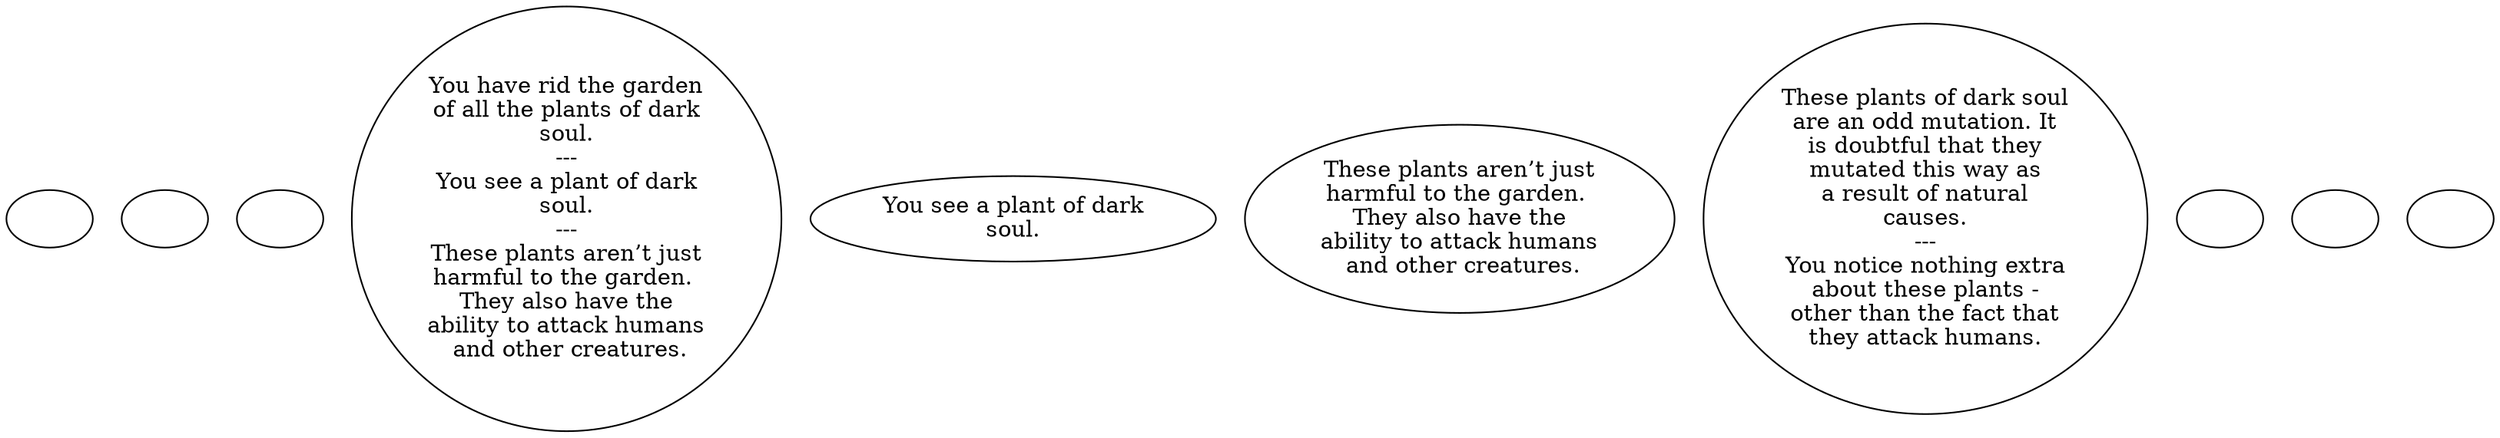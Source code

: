 digraph ACSporPl {
  "checkPartyMembersNearDoor" [style=filled       fillcolor="#FFFFFF"       color="#000000"]
  "checkPartyMembersNearDoor" [label=""]
  "start" [style=filled       fillcolor="#FFFFFF"       color="#000000"]
  "start" [label=""]
  "critter_p_proc" [style=filled       fillcolor="#FFFFFF"       color="#000000"]
  "critter_p_proc" [label=""]
  "destroy_p_proc" [style=filled       fillcolor="#FFFFFF"       color="#000000"]
  "destroy_p_proc" [label="You have rid the garden\nof all the plants of dark\nsoul.\n---\nYou see a plant of dark\nsoul.\n---\nThese plants aren’t just\nharmful to the garden. \nThey also have the\nability to attack humans\n and other creatures."]
  "look_at_p_proc" [style=filled       fillcolor="#FFFFFF"       color="#000000"]
  "look_at_p_proc" [label="You see a plant of dark\nsoul."]
  "description_p_proc" [style=filled       fillcolor="#FFFFFF"       color="#000000"]
  "description_p_proc" [label="These plants aren’t just\nharmful to the garden. \nThey also have the\nability to attack humans\n and other creatures."]
  "use_skill_on_p_proc" [style=filled       fillcolor="#FFFFFF"       color="#000000"]
  "use_skill_on_p_proc" [label="These plants of dark soul\nare an odd mutation. It\nis doubtful that they\nmutated this way as\na result of natural\ncauses.\n---\nYou notice nothing extra\nabout these plants -\nother than the fact that\nthey attack humans."]
  "damage_p_proc" [style=filled       fillcolor="#FFFFFF"       color="#000000"]
  "damage_p_proc" [label=""]
  "map_enter_p_proc" [style=filled       fillcolor="#FFFFFF"       color="#000000"]
  "map_enter_p_proc" [label=""]
  "use_obj_on_p_proc" [style=filled       fillcolor="#FFFFFF"       color="#000000"]
  "use_obj_on_p_proc" [label=""]
}